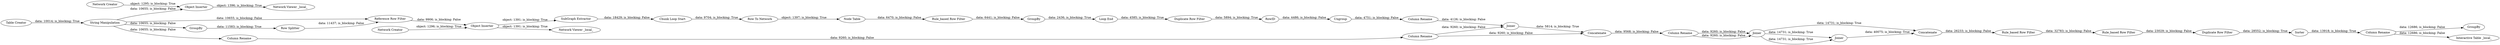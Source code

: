 digraph {
	"3355799919519141267_71" [label=GroupBy]
	"3355799919519141267_37" [label="Loop End"]
	"3355799919519141267_59" [label="Rule_based Row Filter"]
	"3355799919519141267_52" [label="Column Rename"]
	"3355799919519141267_46" [label="Interactive Table _local_"]
	"3355799919519141267_39" [label="String Manipulation"]
	"3355799919519141267_35" [label="Row To Network"]
	"3355799919519141267_64" [label=Joiner]
	"3355799919519141267_40" [label="Rule_based Row Filter"]
	"3355799919519141267_30" [label="Network Viewer _local_"]
	"3355799919519141267_60" [label="Duplicate Row Filter"]
	"3355799919519141267_45" [label=Sorter]
	"3355799919519141267_56" [label="Network Viewer _local_"]
	"3355799919519141267_66" [label=Concatenate]
	"3355799919519141267_54" [label="Network Creator"]
	"3355799919519141267_27" [label="Network Creator"]
	"3355799919519141267_70" [label=Concatenate]
	"3355799919519141267_42" [label=Ungroup]
	"3355799919519141267_62" [label="Column Rename"]
	"3355799919519141267_55" [label="Object Inserter"]
	"3355799919519141267_41" [label=RowID]
	"3355799919519141267_49" [label="Reference Row Filter"]
	"3355799919519141267_72" [label="Column Rename"]
	"3355799919519141267_38" [label="Duplicate Row Filter"]
	"3355799919519141267_33" [label="Node Table"]
	"3355799919519141267_67" [label="Column Rename"]
	"3355799919519141267_69" [label=Joiner]
	"3355799919519141267_47" [label=GroupBy]
	"3355799919519141267_44" [label="Rule_based Row Filter"]
	"3355799919519141267_48" [label="Row Splitter"]
	"3355799919519141267_29" [label="Table Creator"]
	"3355799919519141267_36" [label=GroupBy]
	"3355799919519141267_32" [label="SubGraph Extractor"]
	"3355799919519141267_43" [label=Joiner]
	"3355799919519141267_68" [label="Column Rename"]
	"3355799919519141267_28" [label="Object Inserter"]
	"3355799919519141267_34" [label="Chunk Loop Start"]
	"3355799919519141267_28" -> "3355799919519141267_32" [label="object: 1391; is_blocking: True"]
	"3355799919519141267_33" -> "3355799919519141267_40" [label="data: 6470; is_blocking: False"]
	"3355799919519141267_47" -> "3355799919519141267_48" [label="data: 11583; is_blocking: True"]
	"3355799919519141267_36" -> "3355799919519141267_37" [label="data: 2436; is_blocking: True"]
	"3355799919519141267_32" -> "3355799919519141267_34" [label="data: 18429; is_blocking: False"]
	"3355799919519141267_44" -> "3355799919519141267_60" [label="data: 23029; is_blocking: False"]
	"3355799919519141267_39" -> "3355799919519141267_55" [label="data: 10655; is_blocking: False"]
	"3355799919519141267_37" -> "3355799919519141267_38" [label="data: 4585; is_blocking: True"]
	"3355799919519141267_41" -> "3355799919519141267_42" [label="data: 4486; is_blocking: False"]
	"3355799919519141267_34" -> "3355799919519141267_35" [label="data: 9704; is_blocking: True"]
	"3355799919519141267_28" -> "3355799919519141267_30" [label="object: 1391; is_blocking: True"]
	"3355799919519141267_64" -> "3355799919519141267_66" [label="data: 5814; is_blocking: True"]
	"3355799919519141267_39" -> "3355799919519141267_52" [label="data: 10655; is_blocking: False"]
	"3355799919519141267_62" -> "3355799919519141267_64" [label="data: 9260; is_blocking: False"]
	"3355799919519141267_70" -> "3355799919519141267_59" [label="data: 26233; is_blocking: False"]
	"3355799919519141267_48" -> "3355799919519141267_49" [label="data: 11437; is_blocking: False"]
	"3355799919519141267_55" -> "3355799919519141267_56" [label="object: 1396; is_blocking: True"]
	"3355799919519141267_68" -> "3355799919519141267_46" [label="data: 12686; is_blocking: False"]
	"3355799919519141267_67" -> "3355799919519141267_64" [label="data: 4126; is_blocking: False"]
	"3355799919519141267_27" -> "3355799919519141267_28" [label="object: 1296; is_blocking: True"]
	"3355799919519141267_40" -> "3355799919519141267_36" [label="data: 6441; is_blocking: False"]
	"3355799919519141267_62" -> "3355799919519141267_66" [label="data: 9260; is_blocking: False"]
	"3355799919519141267_68" -> "3355799919519141267_71" [label="data: 12686; is_blocking: False"]
	"3355799919519141267_49" -> "3355799919519141267_28" [label="data: 9906; is_blocking: False"]
	"3355799919519141267_52" -> "3355799919519141267_62" [label="data: 9260; is_blocking: False"]
	"3355799919519141267_39" -> "3355799919519141267_47" [label="data: 10655; is_blocking: False"]
	"3355799919519141267_43" -> "3355799919519141267_69" [label="data: 14731; is_blocking: True"]
	"3355799919519141267_43" -> "3355799919519141267_69" [label="data: 14731; is_blocking: True"]
	"3355799919519141267_54" -> "3355799919519141267_55" [label="object: 1295; is_blocking: True"]
	"3355799919519141267_60" -> "3355799919519141267_45" [label="data: 28552; is_blocking: True"]
	"3355799919519141267_39" -> "3355799919519141267_49" [label="data: 10655; is_blocking: False"]
	"3355799919519141267_45" -> "3355799919519141267_68" [label="data: 13918; is_blocking: True"]
	"3355799919519141267_69" -> "3355799919519141267_70" [label="data: 40075; is_blocking: True"]
	"3355799919519141267_66" -> "3355799919519141267_72" [label="data: 9568; is_blocking: False"]
	"3355799919519141267_35" -> "3355799919519141267_33" [label="object: 1397; is_blocking: True"]
	"3355799919519141267_38" -> "3355799919519141267_41" [label="data: 5894; is_blocking: True"]
	"3355799919519141267_43" -> "3355799919519141267_70" [label="data: 14731; is_blocking: True"]
	"3355799919519141267_59" -> "3355799919519141267_44" [label="data: 32783; is_blocking: False"]
	"3355799919519141267_72" -> "3355799919519141267_43" [label="data: 9260; is_blocking: False"]
	"3355799919519141267_72" -> "3355799919519141267_43" [label="data: 9260; is_blocking: False"]
	"3355799919519141267_42" -> "3355799919519141267_67" [label="data: 4751; is_blocking: False"]
	"3355799919519141267_29" -> "3355799919519141267_39" [label="data: 10014; is_blocking: True"]
	rankdir=LR
}
